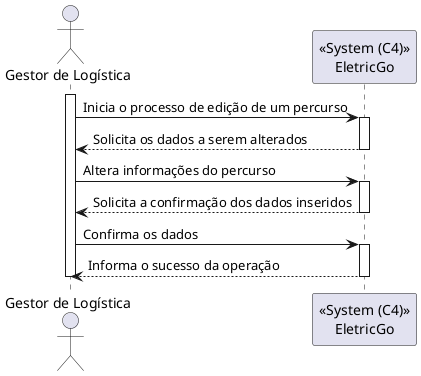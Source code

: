 ﻿@startuml

actor "Gestor de Logística" as gl

participant "<<System (C4)>>\nEletricGo" as c4

activate gl
gl -> c4: Inicia o processo de edição de um percurso
activate c4
c4 --> gl: Solicita os dados a serem alterados
deactivate c4
gl -> c4 : Altera informações do percurso
activate c4
c4 --> gl : Solicita a confirmação dos dados inseridos
deactivate c4
gl -> c4 : Confirma os dados
activate c4
c4 --> gl : Informa o sucesso da operação
deactivate c4
deactivate gl


@enduml
